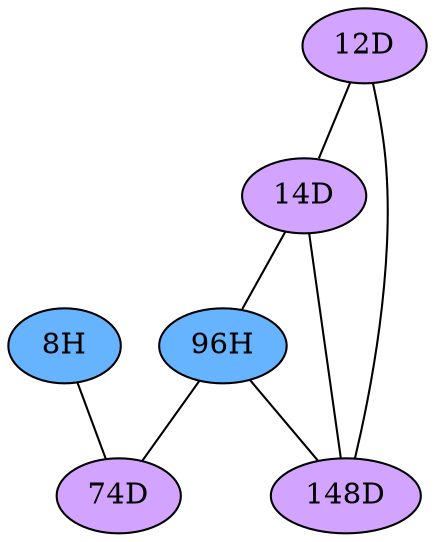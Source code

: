 // The Round Table
graph {
	"8H" [fillcolor="#66B3FF" style=radial]
	"74D" [fillcolor="#D3A4FF" style=radial]
	"8H" -- "74D" [penwidth=1]
	"12D" [fillcolor="#D3A4FF" style=radial]
	"14D" [fillcolor="#D3A4FF" style=radial]
	"12D" -- "14D" [penwidth=1]
	"12D" [fillcolor="#D3A4FF" style=radial]
	"148D" [fillcolor="#D3A4FF" style=radial]
	"12D" -- "148D" [penwidth=1]
	"14D" [fillcolor="#D3A4FF" style=radial]
	"96H" [fillcolor="#66B3FF" style=radial]
	"14D" -- "96H" [penwidth=1]
	"14D" [fillcolor="#D3A4FF" style=radial]
	"148D" [fillcolor="#D3A4FF" style=radial]
	"14D" -- "148D" [penwidth=1]
	"96H" [fillcolor="#66B3FF" style=radial]
	"74D" [fillcolor="#D3A4FF" style=radial]
	"96H" -- "74D" [penwidth=1]
	"96H" [fillcolor="#66B3FF" style=radial]
	"148D" [fillcolor="#D3A4FF" style=radial]
	"96H" -- "148D" [penwidth=1]
}
